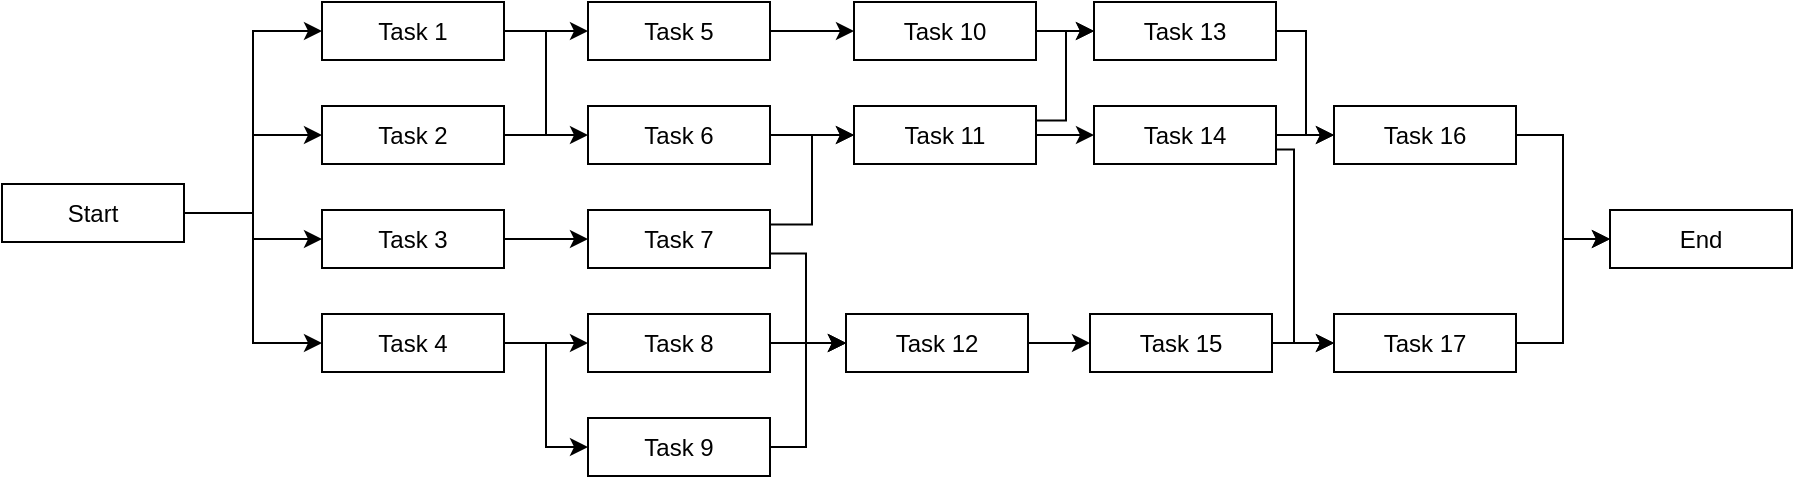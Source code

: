 <mxfile version="13.0.3" type="device"><diagram id="Rxmv2Xwbv58msLZzFsBg" name="Page-1"><mxGraphModel dx="1623" dy="466" grid="0" gridSize="10" guides="1" tooltips="1" connect="1" arrows="1" fold="1" page="1" pageScale="1" pageWidth="850" pageHeight="1100" math="0" shadow="0"><root><mxCell id="0"/><mxCell id="1" parent="0"/><mxCell id="UZV15-HIXaGEOQhI_hZ4-8" style="edgeStyle=orthogonalEdgeStyle;rounded=0;orthogonalLoop=1;jettySize=auto;html=1;exitX=1;exitY=0.5;exitDx=0;exitDy=0;entryX=0;entryY=0.5;entryDx=0;entryDy=0;" parent="1" source="UZV15-HIXaGEOQhI_hZ4-1" target="UZV15-HIXaGEOQhI_hZ4-6" edge="1"><mxGeometry relative="1" as="geometry"/></mxCell><mxCell id="UZV15-HIXaGEOQhI_hZ4-9" style="edgeStyle=orthogonalEdgeStyle;rounded=0;orthogonalLoop=1;jettySize=auto;html=1;exitX=1;exitY=0.5;exitDx=0;exitDy=0;entryX=0;entryY=0.5;entryDx=0;entryDy=0;" parent="1" source="UZV15-HIXaGEOQhI_hZ4-1" target="UZV15-HIXaGEOQhI_hZ4-5" edge="1"><mxGeometry relative="1" as="geometry"/></mxCell><mxCell id="UZV15-HIXaGEOQhI_hZ4-10" style="edgeStyle=orthogonalEdgeStyle;rounded=0;orthogonalLoop=1;jettySize=auto;html=1;exitX=1;exitY=0.5;exitDx=0;exitDy=0;entryX=0;entryY=0.5;entryDx=0;entryDy=0;" parent="1" source="UZV15-HIXaGEOQhI_hZ4-1" target="UZV15-HIXaGEOQhI_hZ4-4" edge="1"><mxGeometry relative="1" as="geometry"/></mxCell><mxCell id="UZV15-HIXaGEOQhI_hZ4-11" style="edgeStyle=orthogonalEdgeStyle;rounded=0;orthogonalLoop=1;jettySize=auto;html=1;exitX=1;exitY=0.5;exitDx=0;exitDy=0;entryX=0;entryY=0.5;entryDx=0;entryDy=0;" parent="1" source="UZV15-HIXaGEOQhI_hZ4-1" target="UZV15-HIXaGEOQhI_hZ4-3" edge="1"><mxGeometry relative="1" as="geometry"/></mxCell><mxCell id="UZV15-HIXaGEOQhI_hZ4-1" value="Start" style="rounded=0;whiteSpace=wrap;html=1;" parent="1" vertex="1"><mxGeometry x="-147" y="336" width="91" height="29" as="geometry"/></mxCell><mxCell id="UZV15-HIXaGEOQhI_hZ4-2" value="End" style="rounded=0;whiteSpace=wrap;html=1;" parent="1" vertex="1"><mxGeometry x="657" y="349" width="91" height="29" as="geometry"/></mxCell><mxCell id="UZV15-HIXaGEOQhI_hZ4-26" style="edgeStyle=orthogonalEdgeStyle;rounded=0;orthogonalLoop=1;jettySize=auto;html=1;exitX=1;exitY=0.5;exitDx=0;exitDy=0;entryX=0;entryY=0.5;entryDx=0;entryDy=0;" parent="1" source="UZV15-HIXaGEOQhI_hZ4-3" target="UZV15-HIXaGEOQhI_hZ4-25" edge="1"><mxGeometry relative="1" as="geometry"/></mxCell><mxCell id="UZV15-HIXaGEOQhI_hZ4-27" style="edgeStyle=orthogonalEdgeStyle;rounded=0;orthogonalLoop=1;jettySize=auto;html=1;exitX=1;exitY=0.5;exitDx=0;exitDy=0;entryX=0;entryY=0.5;entryDx=0;entryDy=0;" parent="1" source="UZV15-HIXaGEOQhI_hZ4-3" target="UZV15-HIXaGEOQhI_hZ4-24" edge="1"><mxGeometry relative="1" as="geometry"/></mxCell><mxCell id="UZV15-HIXaGEOQhI_hZ4-3" value="Task 4" style="rounded=0;whiteSpace=wrap;html=1;" parent="1" vertex="1"><mxGeometry x="13" y="401" width="91" height="29" as="geometry"/></mxCell><mxCell id="UZV15-HIXaGEOQhI_hZ4-23" style="edgeStyle=orthogonalEdgeStyle;rounded=0;orthogonalLoop=1;jettySize=auto;html=1;exitX=1;exitY=0.5;exitDx=0;exitDy=0;entryX=0;entryY=0.5;entryDx=0;entryDy=0;" parent="1" source="UZV15-HIXaGEOQhI_hZ4-4" target="UZV15-HIXaGEOQhI_hZ4-22" edge="1"><mxGeometry relative="1" as="geometry"/></mxCell><mxCell id="UZV15-HIXaGEOQhI_hZ4-4" value="Task 3" style="rounded=0;whiteSpace=wrap;html=1;" parent="1" vertex="1"><mxGeometry x="13" y="349" width="91" height="29" as="geometry"/></mxCell><mxCell id="UZV15-HIXaGEOQhI_hZ4-19" style="edgeStyle=orthogonalEdgeStyle;rounded=0;orthogonalLoop=1;jettySize=auto;html=1;exitX=1;exitY=0.5;exitDx=0;exitDy=0;entryX=0;entryY=0.5;entryDx=0;entryDy=0;" parent="1" source="UZV15-HIXaGEOQhI_hZ4-5" target="UZV15-HIXaGEOQhI_hZ4-12" edge="1"><mxGeometry relative="1" as="geometry"/></mxCell><mxCell id="UZV15-HIXaGEOQhI_hZ4-5" value="Task 2" style="rounded=0;whiteSpace=wrap;html=1;" parent="1" vertex="1"><mxGeometry x="13" y="297" width="91" height="29" as="geometry"/></mxCell><mxCell id="UZV15-HIXaGEOQhI_hZ4-20" style="edgeStyle=orthogonalEdgeStyle;rounded=0;orthogonalLoop=1;jettySize=auto;html=1;exitX=1;exitY=0.5;exitDx=0;exitDy=0;entryX=0;entryY=0.5;entryDx=0;entryDy=0;" parent="1" source="UZV15-HIXaGEOQhI_hZ4-6" target="UZV15-HIXaGEOQhI_hZ4-13" edge="1"><mxGeometry relative="1" as="geometry"/></mxCell><mxCell id="UZV15-HIXaGEOQhI_hZ4-6" value="Task 1" style="rounded=0;whiteSpace=wrap;html=1;" parent="1" vertex="1"><mxGeometry x="13" y="245" width="91" height="29" as="geometry"/></mxCell><mxCell id="UZV15-HIXaGEOQhI_hZ4-42" style="edgeStyle=orthogonalEdgeStyle;rounded=0;orthogonalLoop=1;jettySize=auto;html=1;exitX=1;exitY=0.5;exitDx=0;exitDy=0;" parent="1" source="UZV15-HIXaGEOQhI_hZ4-12" target="UZV15-HIXaGEOQhI_hZ4-40" edge="1"><mxGeometry relative="1" as="geometry"/></mxCell><mxCell id="UZV15-HIXaGEOQhI_hZ4-12" value="Task 5" style="rounded=0;whiteSpace=wrap;html=1;" parent="1" vertex="1"><mxGeometry x="146" y="245" width="91" height="29" as="geometry"/></mxCell><mxCell id="UZV15-HIXaGEOQhI_hZ4-30" style="edgeStyle=orthogonalEdgeStyle;rounded=0;orthogonalLoop=1;jettySize=auto;html=1;exitX=1;exitY=0.5;exitDx=0;exitDy=0;entryX=0;entryY=0.5;entryDx=0;entryDy=0;" parent="1" source="UZV15-HIXaGEOQhI_hZ4-13" target="UZV15-HIXaGEOQhI_hZ4-29" edge="1"><mxGeometry relative="1" as="geometry"/></mxCell><mxCell id="UZV15-HIXaGEOQhI_hZ4-13" value="Task 6" style="rounded=0;whiteSpace=wrap;html=1;" parent="1" vertex="1"><mxGeometry x="146" y="297" width="91" height="29" as="geometry"/></mxCell><mxCell id="UZV15-HIXaGEOQhI_hZ4-38" style="edgeStyle=orthogonalEdgeStyle;rounded=0;orthogonalLoop=1;jettySize=auto;html=1;exitX=1;exitY=0.25;exitDx=0;exitDy=0;entryX=0;entryY=0.5;entryDx=0;entryDy=0;" parent="1" source="UZV15-HIXaGEOQhI_hZ4-22" target="UZV15-HIXaGEOQhI_hZ4-29" edge="1"><mxGeometry relative="1" as="geometry"/></mxCell><mxCell id="UZV15-HIXaGEOQhI_hZ4-39" style="edgeStyle=orthogonalEdgeStyle;rounded=0;orthogonalLoop=1;jettySize=auto;html=1;exitX=1;exitY=0.75;exitDx=0;exitDy=0;entryX=0;entryY=0.5;entryDx=0;entryDy=0;" parent="1" source="UZV15-HIXaGEOQhI_hZ4-22" target="UZV15-HIXaGEOQhI_hZ4-28" edge="1"><mxGeometry relative="1" as="geometry"><Array as="points"><mxPoint x="255" y="371"/><mxPoint x="255" y="416"/></Array></mxGeometry></mxCell><mxCell id="UZV15-HIXaGEOQhI_hZ4-22" value="Task 7" style="rounded=0;whiteSpace=wrap;html=1;" parent="1" vertex="1"><mxGeometry x="146" y="349" width="91" height="29" as="geometry"/></mxCell><mxCell id="UZV15-HIXaGEOQhI_hZ4-37" style="edgeStyle=orthogonalEdgeStyle;rounded=0;orthogonalLoop=1;jettySize=auto;html=1;exitX=1;exitY=0.5;exitDx=0;exitDy=0;entryX=0;entryY=0.5;entryDx=0;entryDy=0;" parent="1" source="UZV15-HIXaGEOQhI_hZ4-24" target="UZV15-HIXaGEOQhI_hZ4-28" edge="1"><mxGeometry relative="1" as="geometry"><Array as="points"><mxPoint x="255" y="468"/><mxPoint x="255" y="416"/></Array></mxGeometry></mxCell><mxCell id="UZV15-HIXaGEOQhI_hZ4-24" value="Task 9" style="rounded=0;whiteSpace=wrap;html=1;" parent="1" vertex="1"><mxGeometry x="146" y="453" width="91" height="29" as="geometry"/></mxCell><mxCell id="UZV15-HIXaGEOQhI_hZ4-36" style="edgeStyle=orthogonalEdgeStyle;rounded=0;orthogonalLoop=1;jettySize=auto;html=1;exitX=1;exitY=0.5;exitDx=0;exitDy=0;entryX=0;entryY=0.5;entryDx=0;entryDy=0;" parent="1" source="UZV15-HIXaGEOQhI_hZ4-25" target="UZV15-HIXaGEOQhI_hZ4-28" edge="1"><mxGeometry relative="1" as="geometry"/></mxCell><mxCell id="UZV15-HIXaGEOQhI_hZ4-25" value="Task 8" style="rounded=0;whiteSpace=wrap;html=1;" parent="1" vertex="1"><mxGeometry x="146" y="401" width="91" height="29" as="geometry"/></mxCell><mxCell id="UZV15-HIXaGEOQhI_hZ4-51" style="edgeStyle=orthogonalEdgeStyle;rounded=0;orthogonalLoop=1;jettySize=auto;html=1;exitX=1;exitY=0.5;exitDx=0;exitDy=0;entryX=0;entryY=0.5;entryDx=0;entryDy=0;" parent="1" source="UZV15-HIXaGEOQhI_hZ4-28" target="UZV15-HIXaGEOQhI_hZ4-46" edge="1"><mxGeometry relative="1" as="geometry"/></mxCell><mxCell id="UZV15-HIXaGEOQhI_hZ4-28" value="Task 12" style="rounded=0;whiteSpace=wrap;html=1;" parent="1" vertex="1"><mxGeometry x="275" y="401" width="91" height="29" as="geometry"/></mxCell><mxCell id="UZV15-HIXaGEOQhI_hZ4-48" style="edgeStyle=orthogonalEdgeStyle;rounded=0;orthogonalLoop=1;jettySize=auto;html=1;exitX=1;exitY=0.25;exitDx=0;exitDy=0;entryX=0;entryY=0.5;entryDx=0;entryDy=0;" parent="1" source="UZV15-HIXaGEOQhI_hZ4-29" target="UZV15-HIXaGEOQhI_hZ4-43" edge="1"><mxGeometry relative="1" as="geometry"><Array as="points"><mxPoint x="385" y="304"/><mxPoint x="385" y="260"/></Array></mxGeometry></mxCell><mxCell id="UZV15-HIXaGEOQhI_hZ4-49" style="edgeStyle=orthogonalEdgeStyle;rounded=0;orthogonalLoop=1;jettySize=auto;html=1;exitX=1;exitY=0.5;exitDx=0;exitDy=0;entryX=0;entryY=0.5;entryDx=0;entryDy=0;" parent="1" source="UZV15-HIXaGEOQhI_hZ4-29" target="UZV15-HIXaGEOQhI_hZ4-44" edge="1"><mxGeometry relative="1" as="geometry"/></mxCell><mxCell id="UZV15-HIXaGEOQhI_hZ4-29" value="Task 11" style="rounded=0;whiteSpace=wrap;html=1;" parent="1" vertex="1"><mxGeometry x="279" y="297" width="91" height="29" as="geometry"/></mxCell><mxCell id="UZV15-HIXaGEOQhI_hZ4-47" style="edgeStyle=orthogonalEdgeStyle;rounded=0;orthogonalLoop=1;jettySize=auto;html=1;exitX=1;exitY=0.5;exitDx=0;exitDy=0;entryX=0;entryY=0.5;entryDx=0;entryDy=0;" parent="1" source="UZV15-HIXaGEOQhI_hZ4-40" target="UZV15-HIXaGEOQhI_hZ4-43" edge="1"><mxGeometry relative="1" as="geometry"/></mxCell><mxCell id="UZV15-HIXaGEOQhI_hZ4-40" value="Task 10" style="rounded=0;whiteSpace=wrap;html=1;" parent="1" vertex="1"><mxGeometry x="279" y="245" width="91" height="29" as="geometry"/></mxCell><mxCell id="440bqOSUBZsMEN1Pw9h4-1" style="edgeStyle=orthogonalEdgeStyle;rounded=0;orthogonalLoop=1;jettySize=auto;html=1;exitX=1;exitY=0.5;exitDx=0;exitDy=0;entryX=0;entryY=0.5;entryDx=0;entryDy=0;" parent="1" source="UZV15-HIXaGEOQhI_hZ4-43" target="UZV15-HIXaGEOQhI_hZ4-45" edge="1"><mxGeometry relative="1" as="geometry"><Array as="points"><mxPoint x="505" y="260"/><mxPoint x="505" y="312"/></Array></mxGeometry></mxCell><mxCell id="UZV15-HIXaGEOQhI_hZ4-43" value="Task 13" style="rounded=0;whiteSpace=wrap;html=1;" parent="1" vertex="1"><mxGeometry x="399" y="245" width="91" height="29" as="geometry"/></mxCell><mxCell id="UZV15-HIXaGEOQhI_hZ4-50" style="edgeStyle=orthogonalEdgeStyle;rounded=0;orthogonalLoop=1;jettySize=auto;html=1;exitX=1;exitY=0.5;exitDx=0;exitDy=0;entryX=0;entryY=0.5;entryDx=0;entryDy=0;" parent="1" source="UZV15-HIXaGEOQhI_hZ4-44" target="UZV15-HIXaGEOQhI_hZ4-45" edge="1"><mxGeometry relative="1" as="geometry"/></mxCell><mxCell id="VNOtKO7Xv6n2bgpx1luC-7" style="edgeStyle=orthogonalEdgeStyle;rounded=0;orthogonalLoop=1;jettySize=auto;html=1;exitX=1;exitY=0.75;exitDx=0;exitDy=0;entryX=0;entryY=0.5;entryDx=0;entryDy=0;" edge="1" parent="1" source="UZV15-HIXaGEOQhI_hZ4-44" target="VNOtKO7Xv6n2bgpx1luC-1"><mxGeometry relative="1" as="geometry"><Array as="points"><mxPoint x="499" y="319"/><mxPoint x="499" y="416"/></Array></mxGeometry></mxCell><mxCell id="UZV15-HIXaGEOQhI_hZ4-44" value="Task 14" style="rounded=0;whiteSpace=wrap;html=1;" parent="1" vertex="1"><mxGeometry x="399" y="297" width="91" height="29" as="geometry"/></mxCell><mxCell id="VNOtKO7Xv6n2bgpx1luC-8" style="edgeStyle=orthogonalEdgeStyle;rounded=0;orthogonalLoop=1;jettySize=auto;html=1;exitX=1;exitY=0.5;exitDx=0;exitDy=0;entryX=0;entryY=0.5;entryDx=0;entryDy=0;" edge="1" parent="1" source="UZV15-HIXaGEOQhI_hZ4-45" target="UZV15-HIXaGEOQhI_hZ4-2"><mxGeometry relative="1" as="geometry"/></mxCell><mxCell id="UZV15-HIXaGEOQhI_hZ4-45" value="Task 16" style="rounded=0;whiteSpace=wrap;html=1;" parent="1" vertex="1"><mxGeometry x="519" y="297" width="91" height="29" as="geometry"/></mxCell><mxCell id="VNOtKO7Xv6n2bgpx1luC-3" style="edgeStyle=orthogonalEdgeStyle;rounded=0;orthogonalLoop=1;jettySize=auto;html=1;exitX=1;exitY=0.5;exitDx=0;exitDy=0;entryX=0;entryY=0.5;entryDx=0;entryDy=0;" edge="1" parent="1" source="UZV15-HIXaGEOQhI_hZ4-46" target="VNOtKO7Xv6n2bgpx1luC-1"><mxGeometry relative="1" as="geometry"/></mxCell><mxCell id="UZV15-HIXaGEOQhI_hZ4-46" value="Task 15" style="rounded=0;whiteSpace=wrap;html=1;" parent="1" vertex="1"><mxGeometry x="397" y="401" width="91" height="29" as="geometry"/></mxCell><mxCell id="VNOtKO7Xv6n2bgpx1luC-9" style="edgeStyle=orthogonalEdgeStyle;rounded=0;orthogonalLoop=1;jettySize=auto;html=1;exitX=1;exitY=0.5;exitDx=0;exitDy=0;entryX=0;entryY=0.5;entryDx=0;entryDy=0;" edge="1" parent="1" source="VNOtKO7Xv6n2bgpx1luC-1" target="UZV15-HIXaGEOQhI_hZ4-2"><mxGeometry relative="1" as="geometry"/></mxCell><mxCell id="VNOtKO7Xv6n2bgpx1luC-1" value="Task 17" style="rounded=0;whiteSpace=wrap;html=1;" vertex="1" parent="1"><mxGeometry x="519" y="401" width="91" height="29" as="geometry"/></mxCell></root></mxGraphModel></diagram></mxfile>